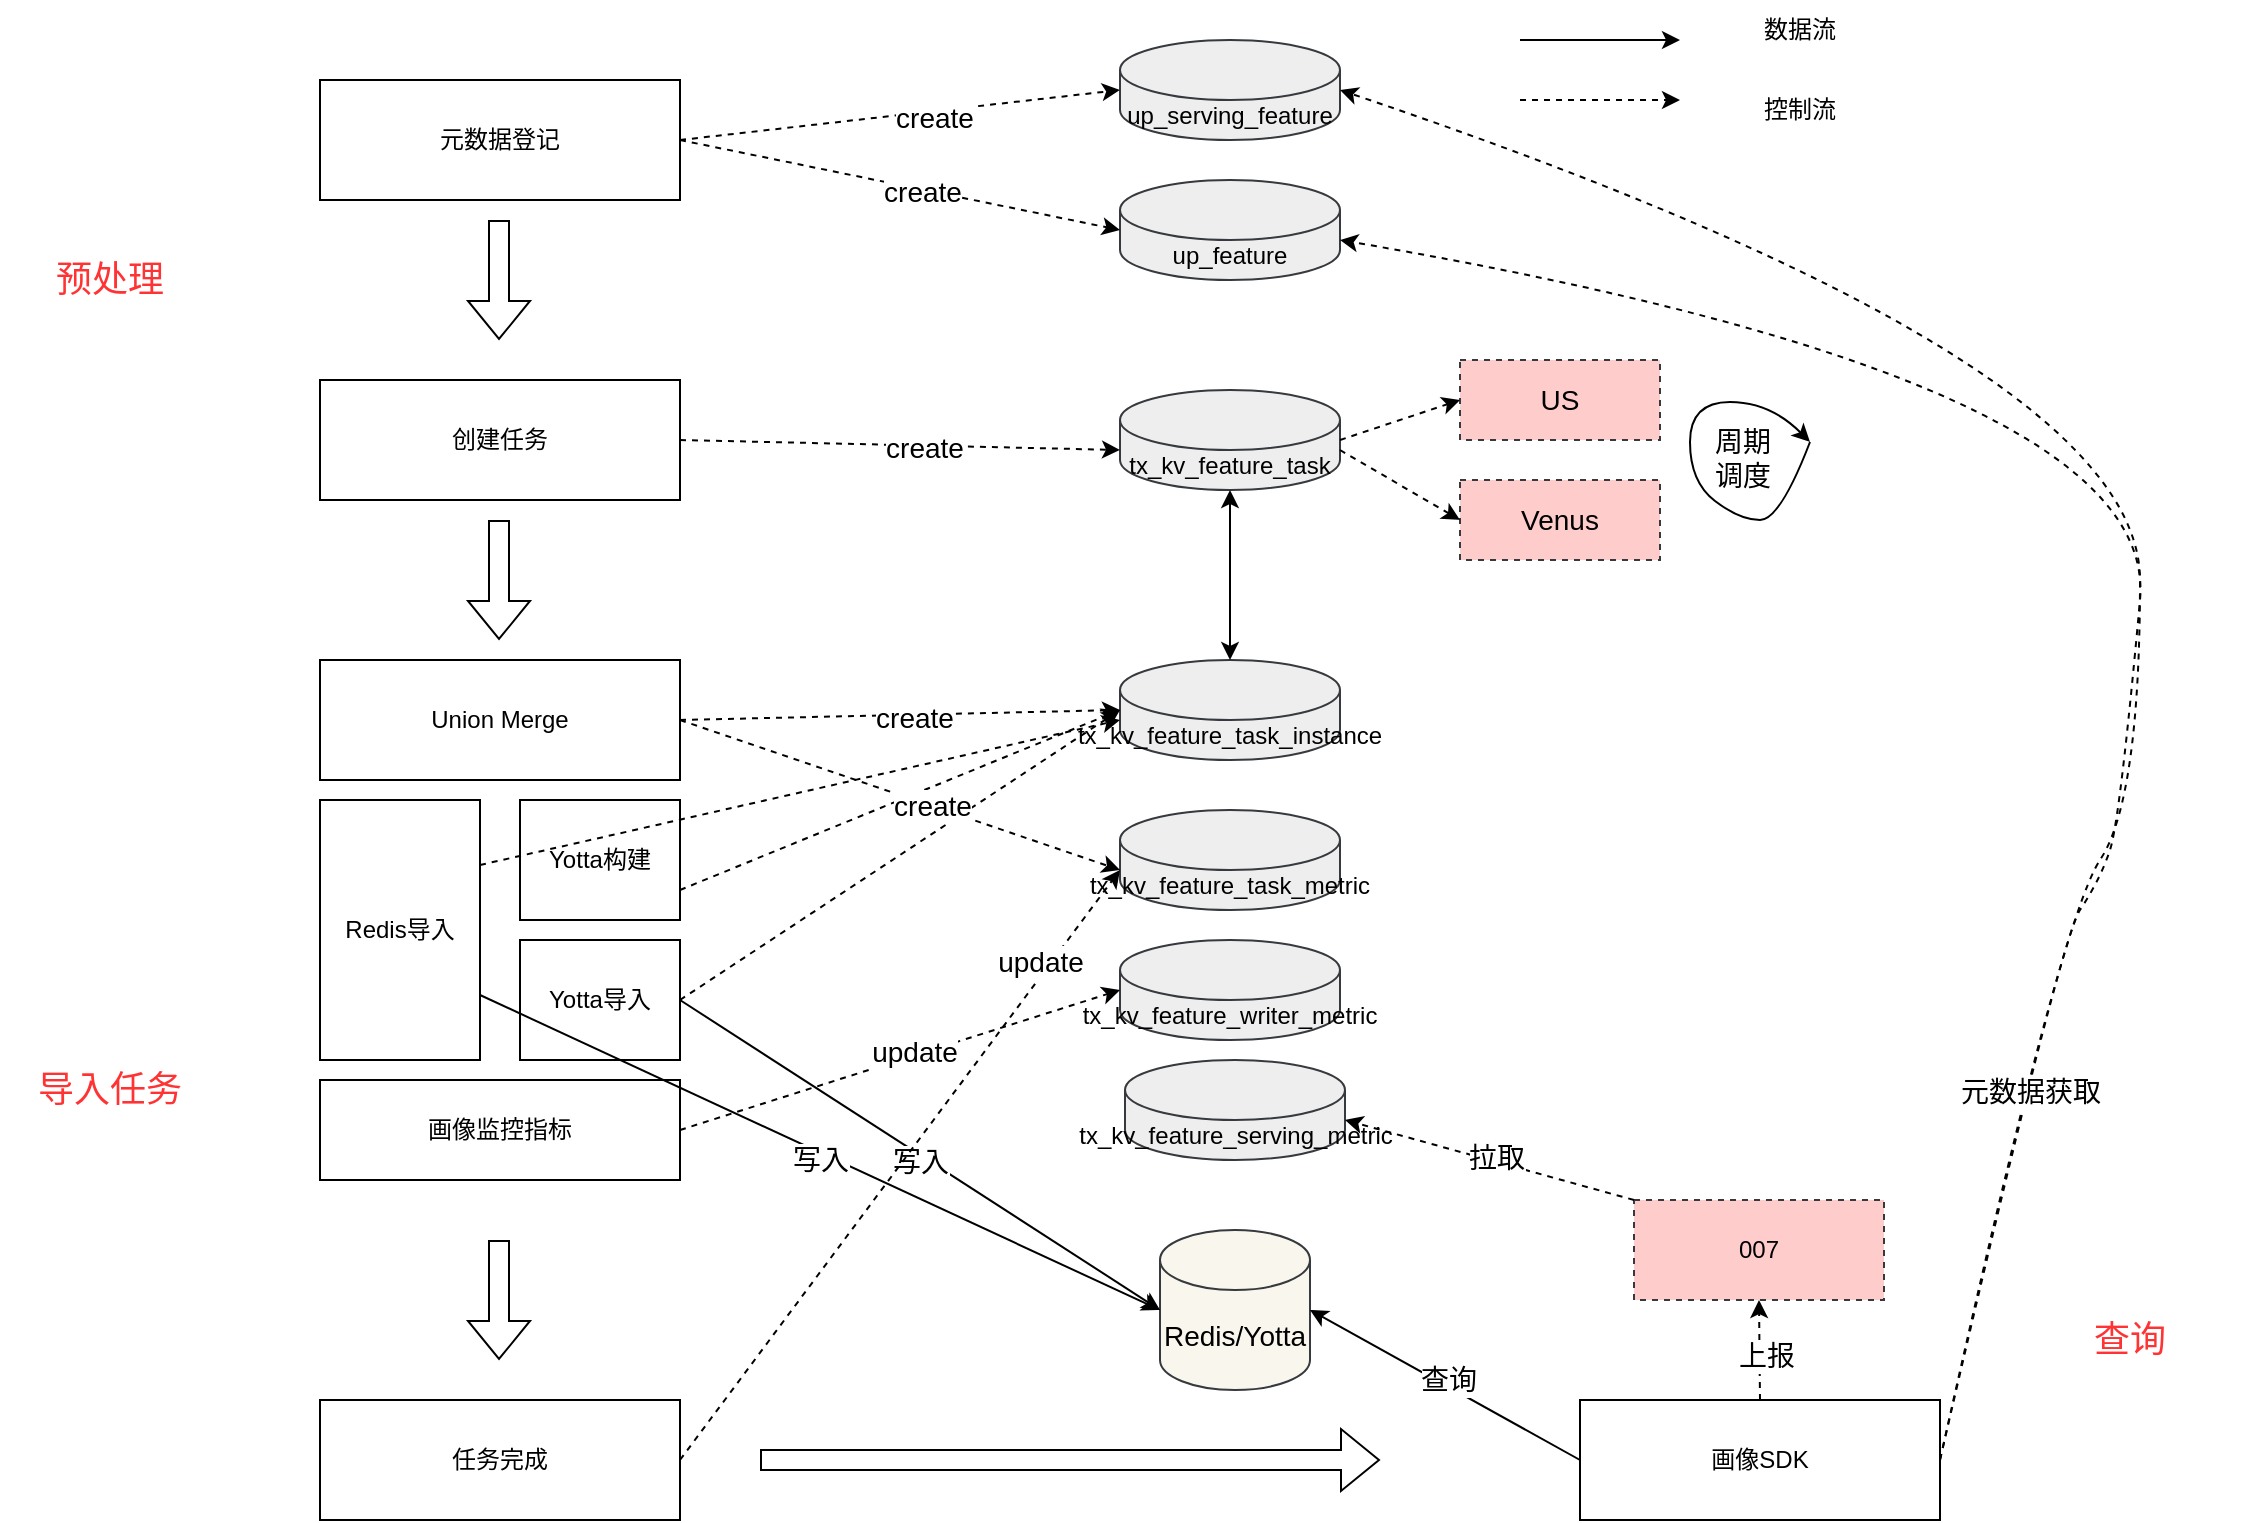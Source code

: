 <mxfile version="20.6.2" type="github">
  <diagram id="HuWXRWpaZqcLKKS8uPZ8" name="第 1 页">
    <mxGraphModel dx="1238" dy="1921" grid="1" gridSize="10" guides="1" tooltips="1" connect="1" arrows="1" fold="1" page="1" pageScale="1" pageWidth="827" pageHeight="1169" math="0" shadow="0">
      <root>
        <mxCell id="0" />
        <mxCell id="1" parent="0" />
        <mxCell id="9CGJQdGs0UYNSLArpZwX-1" value="创建任务" style="rounded=0;whiteSpace=wrap;html=1;" vertex="1" parent="1">
          <mxGeometry x="170" y="160" width="180" height="60" as="geometry" />
        </mxCell>
        <mxCell id="9CGJQdGs0UYNSLArpZwX-2" value="元数据登记" style="rounded=0;whiteSpace=wrap;html=1;" vertex="1" parent="1">
          <mxGeometry x="170" y="10" width="180" height="60" as="geometry" />
        </mxCell>
        <mxCell id="9CGJQdGs0UYNSLArpZwX-3" value="up_serving_feature" style="shape=cylinder3;whiteSpace=wrap;html=1;boundedLbl=1;backgroundOutline=1;size=15;fillColor=#eeeeee;strokeColor=#36393d;" vertex="1" parent="1">
          <mxGeometry x="570" y="-10" width="110" height="50" as="geometry" />
        </mxCell>
        <mxCell id="9CGJQdGs0UYNSLArpZwX-4" value="up_feature" style="shape=cylinder3;whiteSpace=wrap;html=1;boundedLbl=1;backgroundOutline=1;size=15;fillColor=#eeeeee;strokeColor=#36393d;" vertex="1" parent="1">
          <mxGeometry x="570" y="60" width="110" height="50" as="geometry" />
        </mxCell>
        <mxCell id="9CGJQdGs0UYNSLArpZwX-5" value="" style="endArrow=classic;html=1;rounded=0;" edge="1" parent="1">
          <mxGeometry width="50" height="50" relative="1" as="geometry">
            <mxPoint x="770" y="-10" as="sourcePoint" />
            <mxPoint x="850" y="-10" as="targetPoint" />
          </mxGeometry>
        </mxCell>
        <mxCell id="9CGJQdGs0UYNSLArpZwX-6" value="" style="endArrow=classic;html=1;rounded=0;dashed=1;" edge="1" parent="1">
          <mxGeometry width="50" height="50" relative="1" as="geometry">
            <mxPoint x="770" y="20" as="sourcePoint" />
            <mxPoint x="850" y="20" as="targetPoint" />
          </mxGeometry>
        </mxCell>
        <mxCell id="9CGJQdGs0UYNSLArpZwX-7" value="数据流" style="text;html=1;strokeColor=none;fillColor=none;align=center;verticalAlign=middle;whiteSpace=wrap;rounded=0;" vertex="1" parent="1">
          <mxGeometry x="880" y="-30" width="60" height="30" as="geometry" />
        </mxCell>
        <mxCell id="9CGJQdGs0UYNSLArpZwX-8" value="控制流" style="text;html=1;strokeColor=none;fillColor=none;align=center;verticalAlign=middle;whiteSpace=wrap;rounded=0;" vertex="1" parent="1">
          <mxGeometry x="880" y="10" width="60" height="30" as="geometry" />
        </mxCell>
        <mxCell id="9CGJQdGs0UYNSLArpZwX-10" value="Redis导入" style="rounded=0;whiteSpace=wrap;html=1;" vertex="1" parent="1">
          <mxGeometry x="170" y="370" width="80" height="130" as="geometry" />
        </mxCell>
        <mxCell id="9CGJQdGs0UYNSLArpZwX-11" value="Union Merge" style="rounded=0;whiteSpace=wrap;html=1;" vertex="1" parent="1">
          <mxGeometry x="170" y="300" width="180" height="60" as="geometry" />
        </mxCell>
        <mxCell id="9CGJQdGs0UYNSLArpZwX-12" value="Yotta构建" style="rounded=0;whiteSpace=wrap;html=1;" vertex="1" parent="1">
          <mxGeometry x="270" y="370" width="80" height="60" as="geometry" />
        </mxCell>
        <mxCell id="9CGJQdGs0UYNSLArpZwX-13" value="Yotta导入" style="rounded=0;whiteSpace=wrap;html=1;" vertex="1" parent="1">
          <mxGeometry x="270" y="440" width="80" height="60" as="geometry" />
        </mxCell>
        <mxCell id="9CGJQdGs0UYNSLArpZwX-14" value="" style="shape=flexArrow;endArrow=classic;html=1;rounded=0;" edge="1" parent="1">
          <mxGeometry width="50" height="50" relative="1" as="geometry">
            <mxPoint x="259.5" y="80" as="sourcePoint" />
            <mxPoint x="259.5" y="140" as="targetPoint" />
          </mxGeometry>
        </mxCell>
        <mxCell id="9CGJQdGs0UYNSLArpZwX-15" value="" style="shape=flexArrow;endArrow=classic;html=1;rounded=0;" edge="1" parent="1">
          <mxGeometry width="50" height="50" relative="1" as="geometry">
            <mxPoint x="259.5" y="230" as="sourcePoint" />
            <mxPoint x="259.5" y="290" as="targetPoint" />
          </mxGeometry>
        </mxCell>
        <mxCell id="9CGJQdGs0UYNSLArpZwX-16" value="&lt;font style=&quot;font-size: 18px;&quot;&gt;预处理&lt;/font&gt;" style="text;html=1;strokeColor=none;fillColor=none;align=center;verticalAlign=middle;whiteSpace=wrap;rounded=0;fontColor=#FF3333;" vertex="1" parent="1">
          <mxGeometry x="10" y="80" width="110" height="60" as="geometry" />
        </mxCell>
        <mxCell id="9CGJQdGs0UYNSLArpZwX-17" value="&lt;span style=&quot;font-size: 18px;&quot;&gt;导入任务&lt;/span&gt;" style="text;html=1;strokeColor=none;fillColor=none;align=center;verticalAlign=middle;whiteSpace=wrap;rounded=0;fontColor=#FF3333;" vertex="1" parent="1">
          <mxGeometry x="10" y="300" width="110" height="430" as="geometry" />
        </mxCell>
        <mxCell id="9CGJQdGs0UYNSLArpZwX-18" value="画像监控指标" style="rounded=0;whiteSpace=wrap;html=1;" vertex="1" parent="1">
          <mxGeometry x="170" y="510" width="180" height="50" as="geometry" />
        </mxCell>
        <mxCell id="9CGJQdGs0UYNSLArpZwX-19" value="任务完成" style="rounded=0;whiteSpace=wrap;html=1;" vertex="1" parent="1">
          <mxGeometry x="170" y="670" width="180" height="60" as="geometry" />
        </mxCell>
        <mxCell id="9CGJQdGs0UYNSLArpZwX-20" value="" style="shape=flexArrow;endArrow=classic;html=1;rounded=0;" edge="1" parent="1">
          <mxGeometry width="50" height="50" relative="1" as="geometry">
            <mxPoint x="259.5" y="590" as="sourcePoint" />
            <mxPoint x="259.5" y="650" as="targetPoint" />
          </mxGeometry>
        </mxCell>
        <mxCell id="9CGJQdGs0UYNSLArpZwX-23" value="" style="endArrow=classic;html=1;rounded=0;dashed=1;exitX=1;exitY=0.5;exitDx=0;exitDy=0;entryX=0;entryY=0.5;entryDx=0;entryDy=0;entryPerimeter=0;" edge="1" parent="1" source="9CGJQdGs0UYNSLArpZwX-2" target="9CGJQdGs0UYNSLArpZwX-3">
          <mxGeometry width="50" height="50" relative="1" as="geometry">
            <mxPoint x="780" y="30" as="sourcePoint" />
            <mxPoint x="860" y="30" as="targetPoint" />
          </mxGeometry>
        </mxCell>
        <mxCell id="9CGJQdGs0UYNSLArpZwX-25" value="create" style="edgeLabel;html=1;align=center;verticalAlign=middle;resizable=0;points=[];fontSize=14;fontColor=#000000;" vertex="1" connectable="0" parent="9CGJQdGs0UYNSLArpZwX-23">
          <mxGeometry x="0.161" y="-3" relative="1" as="geometry">
            <mxPoint x="-1" as="offset" />
          </mxGeometry>
        </mxCell>
        <mxCell id="9CGJQdGs0UYNSLArpZwX-24" value="" style="endArrow=classic;html=1;rounded=0;dashed=1;exitX=1;exitY=0.5;exitDx=0;exitDy=0;entryX=0;entryY=0.5;entryDx=0;entryDy=0;entryPerimeter=0;" edge="1" parent="1" source="9CGJQdGs0UYNSLArpZwX-2" target="9CGJQdGs0UYNSLArpZwX-4">
          <mxGeometry width="50" height="50" relative="1" as="geometry">
            <mxPoint x="360" y="50" as="sourcePoint" />
            <mxPoint x="580" y="25" as="targetPoint" />
          </mxGeometry>
        </mxCell>
        <mxCell id="9CGJQdGs0UYNSLArpZwX-26" value="create" style="edgeLabel;html=1;align=center;verticalAlign=middle;resizable=0;points=[];fontSize=14;fontColor=#000000;" vertex="1" connectable="0" parent="9CGJQdGs0UYNSLArpZwX-24">
          <mxGeometry x="0.102" y="-1" relative="1" as="geometry">
            <mxPoint as="offset" />
          </mxGeometry>
        </mxCell>
        <mxCell id="9CGJQdGs0UYNSLArpZwX-27" value="tx_kv_feature_task" style="shape=cylinder3;whiteSpace=wrap;html=1;boundedLbl=1;backgroundOutline=1;size=15;fillColor=#eeeeee;strokeColor=#36393d;" vertex="1" parent="1">
          <mxGeometry x="570" y="165" width="110" height="50" as="geometry" />
        </mxCell>
        <mxCell id="9CGJQdGs0UYNSLArpZwX-28" value="" style="endArrow=classic;html=1;rounded=0;dashed=1;exitX=1;exitY=0.5;exitDx=0;exitDy=0;entryX=0;entryY=0;entryDx=0;entryDy=30;entryPerimeter=0;" edge="1" parent="1" source="9CGJQdGs0UYNSLArpZwX-1" target="9CGJQdGs0UYNSLArpZwX-27">
          <mxGeometry width="50" height="50" relative="1" as="geometry">
            <mxPoint x="360" y="50" as="sourcePoint" />
            <mxPoint x="580" y="95" as="targetPoint" />
          </mxGeometry>
        </mxCell>
        <mxCell id="9CGJQdGs0UYNSLArpZwX-29" value="create" style="edgeLabel;html=1;align=center;verticalAlign=middle;resizable=0;points=[];fontSize=14;fontColor=#000000;" vertex="1" connectable="0" parent="9CGJQdGs0UYNSLArpZwX-28">
          <mxGeometry x="0.102" y="-1" relative="1" as="geometry">
            <mxPoint as="offset" />
          </mxGeometry>
        </mxCell>
        <mxCell id="9CGJQdGs0UYNSLArpZwX-30" value="tx_kv_feature_task_instance" style="shape=cylinder3;whiteSpace=wrap;html=1;boundedLbl=1;backgroundOutline=1;size=15;fillColor=#eeeeee;strokeColor=#36393d;" vertex="1" parent="1">
          <mxGeometry x="570" y="300" width="110" height="50" as="geometry" />
        </mxCell>
        <mxCell id="9CGJQdGs0UYNSLArpZwX-31" value="" style="endArrow=classic;html=1;rounded=0;dashed=1;exitX=1;exitY=0.5;exitDx=0;exitDy=0;entryX=0;entryY=0.5;entryDx=0;entryDy=0;entryPerimeter=0;" edge="1" parent="1" source="9CGJQdGs0UYNSLArpZwX-11" target="9CGJQdGs0UYNSLArpZwX-30">
          <mxGeometry width="50" height="50" relative="1" as="geometry">
            <mxPoint x="360" y="200" as="sourcePoint" />
            <mxPoint x="580" y="205" as="targetPoint" />
          </mxGeometry>
        </mxCell>
        <mxCell id="9CGJQdGs0UYNSLArpZwX-49" value="create" style="edgeLabel;html=1;align=center;verticalAlign=middle;resizable=0;points=[];fontSize=14;fontColor=#000000;" vertex="1" connectable="0" parent="9CGJQdGs0UYNSLArpZwX-31">
          <mxGeometry x="0.064" y="-1" relative="1" as="geometry">
            <mxPoint as="offset" />
          </mxGeometry>
        </mxCell>
        <mxCell id="9CGJQdGs0UYNSLArpZwX-33" value="" style="endArrow=classic;html=1;rounded=0;dashed=1;exitX=1;exitY=0.75;exitDx=0;exitDy=0;entryX=0;entryY=0.5;entryDx=0;entryDy=0;entryPerimeter=0;" edge="1" parent="1" source="9CGJQdGs0UYNSLArpZwX-12" target="9CGJQdGs0UYNSLArpZwX-30">
          <mxGeometry width="50" height="50" relative="1" as="geometry">
            <mxPoint x="360" y="340" as="sourcePoint" />
            <mxPoint x="580" y="335" as="targetPoint" />
          </mxGeometry>
        </mxCell>
        <mxCell id="9CGJQdGs0UYNSLArpZwX-35" value="" style="endArrow=classic;html=1;rounded=0;dashed=1;exitX=1;exitY=0.5;exitDx=0;exitDy=0;entryX=0;entryY=0.5;entryDx=0;entryDy=0;entryPerimeter=0;" edge="1" parent="1" source="9CGJQdGs0UYNSLArpZwX-13" target="9CGJQdGs0UYNSLArpZwX-30">
          <mxGeometry width="50" height="50" relative="1" as="geometry">
            <mxPoint x="360" y="410" as="sourcePoint" />
            <mxPoint x="590" y="345" as="targetPoint" />
          </mxGeometry>
        </mxCell>
        <mxCell id="9CGJQdGs0UYNSLArpZwX-37" value="" style="endArrow=classic;html=1;rounded=0;dashed=1;exitX=1;exitY=0.25;exitDx=0;exitDy=0;entryX=0;entryY=0;entryDx=0;entryDy=30;entryPerimeter=0;" edge="1" parent="1" source="9CGJQdGs0UYNSLArpZwX-10" target="9CGJQdGs0UYNSLArpZwX-30">
          <mxGeometry width="50" height="50" relative="1" as="geometry">
            <mxPoint x="360" y="410" as="sourcePoint" />
            <mxPoint x="590" y="345" as="targetPoint" />
          </mxGeometry>
        </mxCell>
        <mxCell id="9CGJQdGs0UYNSLArpZwX-40" value="tx_kv_feature_task_metric" style="shape=cylinder3;whiteSpace=wrap;html=1;boundedLbl=1;backgroundOutline=1;size=15;fillColor=#eeeeee;strokeColor=#36393d;" vertex="1" parent="1">
          <mxGeometry x="570" y="375" width="110" height="50" as="geometry" />
        </mxCell>
        <mxCell id="9CGJQdGs0UYNSLArpZwX-41" value="tx_kv_feature_writer_metric" style="shape=cylinder3;whiteSpace=wrap;html=1;boundedLbl=1;backgroundOutline=1;size=15;fillColor=#eeeeee;strokeColor=#36393d;" vertex="1" parent="1">
          <mxGeometry x="570" y="440" width="110" height="50" as="geometry" />
        </mxCell>
        <mxCell id="9CGJQdGs0UYNSLArpZwX-42" value="Redis/Yotta" style="shape=cylinder3;whiteSpace=wrap;html=1;boundedLbl=1;backgroundOutline=1;size=15;fontSize=14;fillColor=#f9f7ed;strokeColor=#36393d;" vertex="1" parent="1">
          <mxGeometry x="590" y="585" width="75" height="80" as="geometry" />
        </mxCell>
        <mxCell id="9CGJQdGs0UYNSLArpZwX-43" value="tx_kv_feature_serving_metric" style="shape=cylinder3;whiteSpace=wrap;html=1;boundedLbl=1;backgroundOutline=1;size=15;fillColor=#eeeeee;strokeColor=#36393d;" vertex="1" parent="1">
          <mxGeometry x="572.5" y="500" width="110" height="50" as="geometry" />
        </mxCell>
        <mxCell id="9CGJQdGs0UYNSLArpZwX-44" value="" style="endArrow=classic;startArrow=classic;html=1;rounded=0;fontSize=14;fontColor=#000000;exitX=0.5;exitY=0;exitDx=0;exitDy=0;exitPerimeter=0;entryX=0.5;entryY=1;entryDx=0;entryDy=0;entryPerimeter=0;" edge="1" parent="1" source="9CGJQdGs0UYNSLArpZwX-30" target="9CGJQdGs0UYNSLArpZwX-27">
          <mxGeometry width="50" height="50" relative="1" as="geometry">
            <mxPoint x="620" y="290" as="sourcePoint" />
            <mxPoint x="670" y="240" as="targetPoint" />
          </mxGeometry>
        </mxCell>
        <mxCell id="9CGJQdGs0UYNSLArpZwX-46" value="" style="endArrow=classic;html=1;rounded=0;dashed=1;exitX=1;exitY=0.5;exitDx=0;exitDy=0;entryX=0;entryY=0;entryDx=0;entryDy=30;entryPerimeter=0;" edge="1" parent="1" source="9CGJQdGs0UYNSLArpZwX-11" target="9CGJQdGs0UYNSLArpZwX-40">
          <mxGeometry width="50" height="50" relative="1" as="geometry">
            <mxPoint x="360" y="340" as="sourcePoint" />
            <mxPoint x="580" y="335" as="targetPoint" />
          </mxGeometry>
        </mxCell>
        <mxCell id="9CGJQdGs0UYNSLArpZwX-50" value="create" style="edgeLabel;html=1;align=center;verticalAlign=middle;resizable=0;points=[];fontSize=14;fontColor=#000000;" vertex="1" connectable="0" parent="9CGJQdGs0UYNSLArpZwX-46">
          <mxGeometry x="0.146" relative="1" as="geometry">
            <mxPoint as="offset" />
          </mxGeometry>
        </mxCell>
        <mxCell id="9CGJQdGs0UYNSLArpZwX-51" value="" style="endArrow=classic;html=1;rounded=0;exitX=1;exitY=0.5;exitDx=0;exitDy=0;entryX=0;entryY=0.5;entryDx=0;entryDy=0;entryPerimeter=0;" edge="1" parent="1" source="9CGJQdGs0UYNSLArpZwX-13" target="9CGJQdGs0UYNSLArpZwX-42">
          <mxGeometry width="50" height="50" relative="1" as="geometry">
            <mxPoint x="780" as="sourcePoint" />
            <mxPoint x="860" as="targetPoint" />
          </mxGeometry>
        </mxCell>
        <mxCell id="9CGJQdGs0UYNSLArpZwX-52" value="写入" style="edgeLabel;html=1;align=center;verticalAlign=middle;resizable=0;points=[];fontSize=14;fontColor=#000000;" vertex="1" connectable="0" parent="9CGJQdGs0UYNSLArpZwX-51">
          <mxGeometry x="0.01" y="-3" relative="1" as="geometry">
            <mxPoint as="offset" />
          </mxGeometry>
        </mxCell>
        <mxCell id="9CGJQdGs0UYNSLArpZwX-53" value="" style="endArrow=classic;html=1;rounded=0;exitX=1;exitY=0.75;exitDx=0;exitDy=0;entryX=0;entryY=0.5;entryDx=0;entryDy=0;entryPerimeter=0;" edge="1" parent="1" source="9CGJQdGs0UYNSLArpZwX-10" target="9CGJQdGs0UYNSLArpZwX-42">
          <mxGeometry width="50" height="50" relative="1" as="geometry">
            <mxPoint x="360" y="480" as="sourcePoint" />
            <mxPoint x="600" y="635" as="targetPoint" />
          </mxGeometry>
        </mxCell>
        <mxCell id="9CGJQdGs0UYNSLArpZwX-54" value="写入" style="edgeLabel;html=1;align=center;verticalAlign=middle;resizable=0;points=[];fontSize=14;fontColor=#000000;" vertex="1" connectable="0" parent="9CGJQdGs0UYNSLArpZwX-53">
          <mxGeometry x="0.01" y="-3" relative="1" as="geometry">
            <mxPoint as="offset" />
          </mxGeometry>
        </mxCell>
        <mxCell id="9CGJQdGs0UYNSLArpZwX-56" value="" style="endArrow=classic;html=1;rounded=0;exitX=0;exitY=0.5;exitDx=0;exitDy=0;entryX=1;entryY=0.5;entryDx=0;entryDy=0;entryPerimeter=0;" edge="1" parent="1" source="9CGJQdGs0UYNSLArpZwX-59" target="9CGJQdGs0UYNSLArpZwX-42">
          <mxGeometry width="50" height="50" relative="1" as="geometry">
            <mxPoint x="770" y="695" as="sourcePoint" />
            <mxPoint x="600" y="635" as="targetPoint" />
          </mxGeometry>
        </mxCell>
        <mxCell id="9CGJQdGs0UYNSLArpZwX-57" value="查询" style="edgeLabel;html=1;align=center;verticalAlign=middle;resizable=0;points=[];fontSize=14;fontColor=#000000;" vertex="1" connectable="0" parent="9CGJQdGs0UYNSLArpZwX-56">
          <mxGeometry x="0.01" y="-3" relative="1" as="geometry">
            <mxPoint as="offset" />
          </mxGeometry>
        </mxCell>
        <mxCell id="9CGJQdGs0UYNSLArpZwX-58" value="" style="shape=flexArrow;endArrow=classic;html=1;rounded=0;" edge="1" parent="1">
          <mxGeometry width="50" height="50" relative="1" as="geometry">
            <mxPoint x="390" y="700" as="sourcePoint" />
            <mxPoint x="700" y="700" as="targetPoint" />
          </mxGeometry>
        </mxCell>
        <mxCell id="9CGJQdGs0UYNSLArpZwX-59" value="画像SDK" style="rounded=0;whiteSpace=wrap;html=1;" vertex="1" parent="1">
          <mxGeometry x="800" y="670" width="180" height="60" as="geometry" />
        </mxCell>
        <mxCell id="9CGJQdGs0UYNSLArpZwX-60" value="007" style="rounded=0;whiteSpace=wrap;html=1;dashed=1;fillColor=#ffcccc;strokeColor=#36393d;" vertex="1" parent="1">
          <mxGeometry x="827" y="570" width="125" height="50" as="geometry" />
        </mxCell>
        <mxCell id="9CGJQdGs0UYNSLArpZwX-61" value="" style="endArrow=classic;html=1;rounded=0;dashed=1;exitX=0;exitY=0;exitDx=0;exitDy=0;entryX=1;entryY=0;entryDx=0;entryDy=30;entryPerimeter=0;" edge="1" parent="1" source="9CGJQdGs0UYNSLArpZwX-60" target="9CGJQdGs0UYNSLArpZwX-43">
          <mxGeometry width="50" height="50" relative="1" as="geometry">
            <mxPoint x="360" y="480" as="sourcePoint" />
            <mxPoint x="580" y="335" as="targetPoint" />
          </mxGeometry>
        </mxCell>
        <mxCell id="9CGJQdGs0UYNSLArpZwX-64" value="拉取" style="edgeLabel;html=1;align=center;verticalAlign=middle;resizable=0;points=[];fontSize=14;fontColor=#000000;" vertex="1" connectable="0" parent="9CGJQdGs0UYNSLArpZwX-61">
          <mxGeometry x="-0.041" y="-2" relative="1" as="geometry">
            <mxPoint as="offset" />
          </mxGeometry>
        </mxCell>
        <mxCell id="9CGJQdGs0UYNSLArpZwX-62" value="" style="endArrow=classic;html=1;rounded=0;dashed=1;exitX=0.5;exitY=0;exitDx=0;exitDy=0;entryX=0.5;entryY=1;entryDx=0;entryDy=0;" edge="1" parent="1" source="9CGJQdGs0UYNSLArpZwX-59" target="9CGJQdGs0UYNSLArpZwX-60">
          <mxGeometry width="50" height="50" relative="1" as="geometry">
            <mxPoint x="825" y="580" as="sourcePoint" />
            <mxPoint x="692.5" y="540" as="targetPoint" />
          </mxGeometry>
        </mxCell>
        <mxCell id="9CGJQdGs0UYNSLArpZwX-63" value="上报" style="edgeLabel;html=1;align=center;verticalAlign=middle;resizable=0;points=[];fontSize=14;fontColor=#000000;" vertex="1" connectable="0" parent="9CGJQdGs0UYNSLArpZwX-62">
          <mxGeometry x="-0.12" y="-3" relative="1" as="geometry">
            <mxPoint as="offset" />
          </mxGeometry>
        </mxCell>
        <mxCell id="9CGJQdGs0UYNSLArpZwX-65" value="" style="endArrow=classic;html=1;rounded=0;dashed=1;exitX=1;exitY=0.5;exitDx=0;exitDy=0;entryX=0;entryY=0.5;entryDx=0;entryDy=0;entryPerimeter=0;" edge="1" parent="1" source="9CGJQdGs0UYNSLArpZwX-18" target="9CGJQdGs0UYNSLArpZwX-41">
          <mxGeometry width="50" height="50" relative="1" as="geometry">
            <mxPoint x="360" y="480" as="sourcePoint" />
            <mxPoint x="580" y="335" as="targetPoint" />
          </mxGeometry>
        </mxCell>
        <mxCell id="9CGJQdGs0UYNSLArpZwX-66" value="update" style="edgeLabel;html=1;align=center;verticalAlign=middle;resizable=0;points=[];fontSize=14;fontColor=#000000;" vertex="1" connectable="0" parent="9CGJQdGs0UYNSLArpZwX-65">
          <mxGeometry x="0.068" y="2" relative="1" as="geometry">
            <mxPoint as="offset" />
          </mxGeometry>
        </mxCell>
        <mxCell id="9CGJQdGs0UYNSLArpZwX-67" value="" style="endArrow=classic;html=1;rounded=0;dashed=1;exitX=1;exitY=0.5;exitDx=0;exitDy=0;entryX=0;entryY=0;entryDx=0;entryDy=30;entryPerimeter=0;" edge="1" parent="1" source="9CGJQdGs0UYNSLArpZwX-19" target="9CGJQdGs0UYNSLArpZwX-40">
          <mxGeometry width="50" height="50" relative="1" as="geometry">
            <mxPoint x="360" y="545" as="sourcePoint" />
            <mxPoint x="580" y="475" as="targetPoint" />
          </mxGeometry>
        </mxCell>
        <mxCell id="9CGJQdGs0UYNSLArpZwX-68" value="update" style="edgeLabel;html=1;align=center;verticalAlign=middle;resizable=0;points=[];fontSize=14;fontColor=#000000;" vertex="1" connectable="0" parent="9CGJQdGs0UYNSLArpZwX-67">
          <mxGeometry x="0.068" y="2" relative="1" as="geometry">
            <mxPoint x="64" y="-91" as="offset" />
          </mxGeometry>
        </mxCell>
        <mxCell id="9CGJQdGs0UYNSLArpZwX-69" value="&lt;font style=&quot;font-size: 18px;&quot;&gt;查询&lt;/font&gt;" style="text;html=1;strokeColor=none;fillColor=none;align=center;verticalAlign=middle;whiteSpace=wrap;rounded=0;fontColor=#FF3333;" vertex="1" parent="1">
          <mxGeometry x="1020" y="610" width="110" height="60" as="geometry" />
        </mxCell>
        <mxCell id="9CGJQdGs0UYNSLArpZwX-70" value="US" style="rounded=0;whiteSpace=wrap;html=1;dashed=1;fontSize=14;fillColor=#ffcccc;strokeColor=#36393d;" vertex="1" parent="1">
          <mxGeometry x="740" y="150" width="100" height="40" as="geometry" />
        </mxCell>
        <mxCell id="9CGJQdGs0UYNSLArpZwX-71" value="Venus" style="rounded=0;whiteSpace=wrap;html=1;dashed=1;fontSize=14;fillColor=#ffcccc;strokeColor=#36393d;" vertex="1" parent="1">
          <mxGeometry x="740" y="210" width="100" height="40" as="geometry" />
        </mxCell>
        <mxCell id="9CGJQdGs0UYNSLArpZwX-72" value="" style="endArrow=classic;html=1;rounded=0;dashed=1;exitX=1;exitY=0.5;exitDx=0;exitDy=0;entryX=0;entryY=0.5;entryDx=0;entryDy=0;exitPerimeter=0;" edge="1" parent="1" source="9CGJQdGs0UYNSLArpZwX-27" target="9CGJQdGs0UYNSLArpZwX-70">
          <mxGeometry width="50" height="50" relative="1" as="geometry">
            <mxPoint x="360" y="200" as="sourcePoint" />
            <mxPoint x="580" y="205" as="targetPoint" />
          </mxGeometry>
        </mxCell>
        <mxCell id="9CGJQdGs0UYNSLArpZwX-74" value="" style="endArrow=classic;html=1;rounded=0;dashed=1;exitX=1;exitY=0;exitDx=0;exitDy=30;entryX=0;entryY=0.5;entryDx=0;entryDy=0;exitPerimeter=0;" edge="1" parent="1" source="9CGJQdGs0UYNSLArpZwX-27" target="9CGJQdGs0UYNSLArpZwX-71">
          <mxGeometry width="50" height="50" relative="1" as="geometry">
            <mxPoint x="690" y="200" as="sourcePoint" />
            <mxPoint x="740" y="180" as="targetPoint" />
          </mxGeometry>
        </mxCell>
        <mxCell id="9CGJQdGs0UYNSLArpZwX-75" value="" style="curved=1;endArrow=classic;html=1;rounded=0;fontSize=14;fontColor=#000000;" edge="1" parent="1">
          <mxGeometry width="50" height="50" relative="1" as="geometry">
            <mxPoint x="915" y="191" as="sourcePoint" />
            <mxPoint x="915" y="191" as="targetPoint" />
            <Array as="points">
              <mxPoint x="900" y="230" />
              <mxPoint x="880" y="230" />
              <mxPoint x="855" y="211" />
              <mxPoint x="855" y="171" />
              <mxPoint x="895" y="171" />
            </Array>
          </mxGeometry>
        </mxCell>
        <mxCell id="9CGJQdGs0UYNSLArpZwX-76" value="周期&lt;br&gt;调度" style="edgeLabel;html=1;align=center;verticalAlign=middle;resizable=0;points=[];fontSize=14;fontColor=#000000;" vertex="1" connectable="0" parent="9CGJQdGs0UYNSLArpZwX-75">
          <mxGeometry x="-0.125" y="-1" relative="1" as="geometry">
            <mxPoint x="21" y="-15" as="offset" />
          </mxGeometry>
        </mxCell>
        <mxCell id="9CGJQdGs0UYNSLArpZwX-77" value="" style="curved=1;endArrow=classic;html=1;rounded=0;fontSize=14;fontColor=#000000;exitX=1;exitY=0.5;exitDx=0;exitDy=0;entryX=1;entryY=0.5;entryDx=0;entryDy=0;entryPerimeter=0;dashed=1;" edge="1" parent="1" source="9CGJQdGs0UYNSLArpZwX-59" target="9CGJQdGs0UYNSLArpZwX-3">
          <mxGeometry width="50" height="50" relative="1" as="geometry">
            <mxPoint x="990" y="430" as="sourcePoint" />
            <mxPoint x="1040" y="380" as="targetPoint" />
            <Array as="points">
              <mxPoint x="1040" y="430" />
              <mxPoint x="1080" y="370" />
              <mxPoint x="1080" y="150" />
            </Array>
          </mxGeometry>
        </mxCell>
        <mxCell id="9CGJQdGs0UYNSLArpZwX-78" value="" style="curved=1;endArrow=classic;html=1;rounded=0;fontSize=14;fontColor=#000000;exitX=1;exitY=0.5;exitDx=0;exitDy=0;entryX=1;entryY=0;entryDx=0;entryDy=30;entryPerimeter=0;dashed=1;" edge="1" parent="1" source="9CGJQdGs0UYNSLArpZwX-59" target="9CGJQdGs0UYNSLArpZwX-4">
          <mxGeometry width="50" height="50" relative="1" as="geometry">
            <mxPoint x="990" y="710" as="sourcePoint" />
            <mxPoint x="674.05" y="45.65" as="targetPoint" />
            <Array as="points">
              <mxPoint x="1040" y="440" />
              <mxPoint x="1060" y="410" />
              <mxPoint x="1070" y="380" />
              <mxPoint x="1090" y="160" />
            </Array>
          </mxGeometry>
        </mxCell>
        <mxCell id="9CGJQdGs0UYNSLArpZwX-79" value="元数据获取" style="edgeLabel;html=1;align=center;verticalAlign=middle;resizable=0;points=[];fontSize=14;fontColor=#000000;" vertex="1" connectable="0" parent="9CGJQdGs0UYNSLArpZwX-78">
          <mxGeometry x="-0.609" y="-2" relative="1" as="geometry">
            <mxPoint as="offset" />
          </mxGeometry>
        </mxCell>
      </root>
    </mxGraphModel>
  </diagram>
</mxfile>
